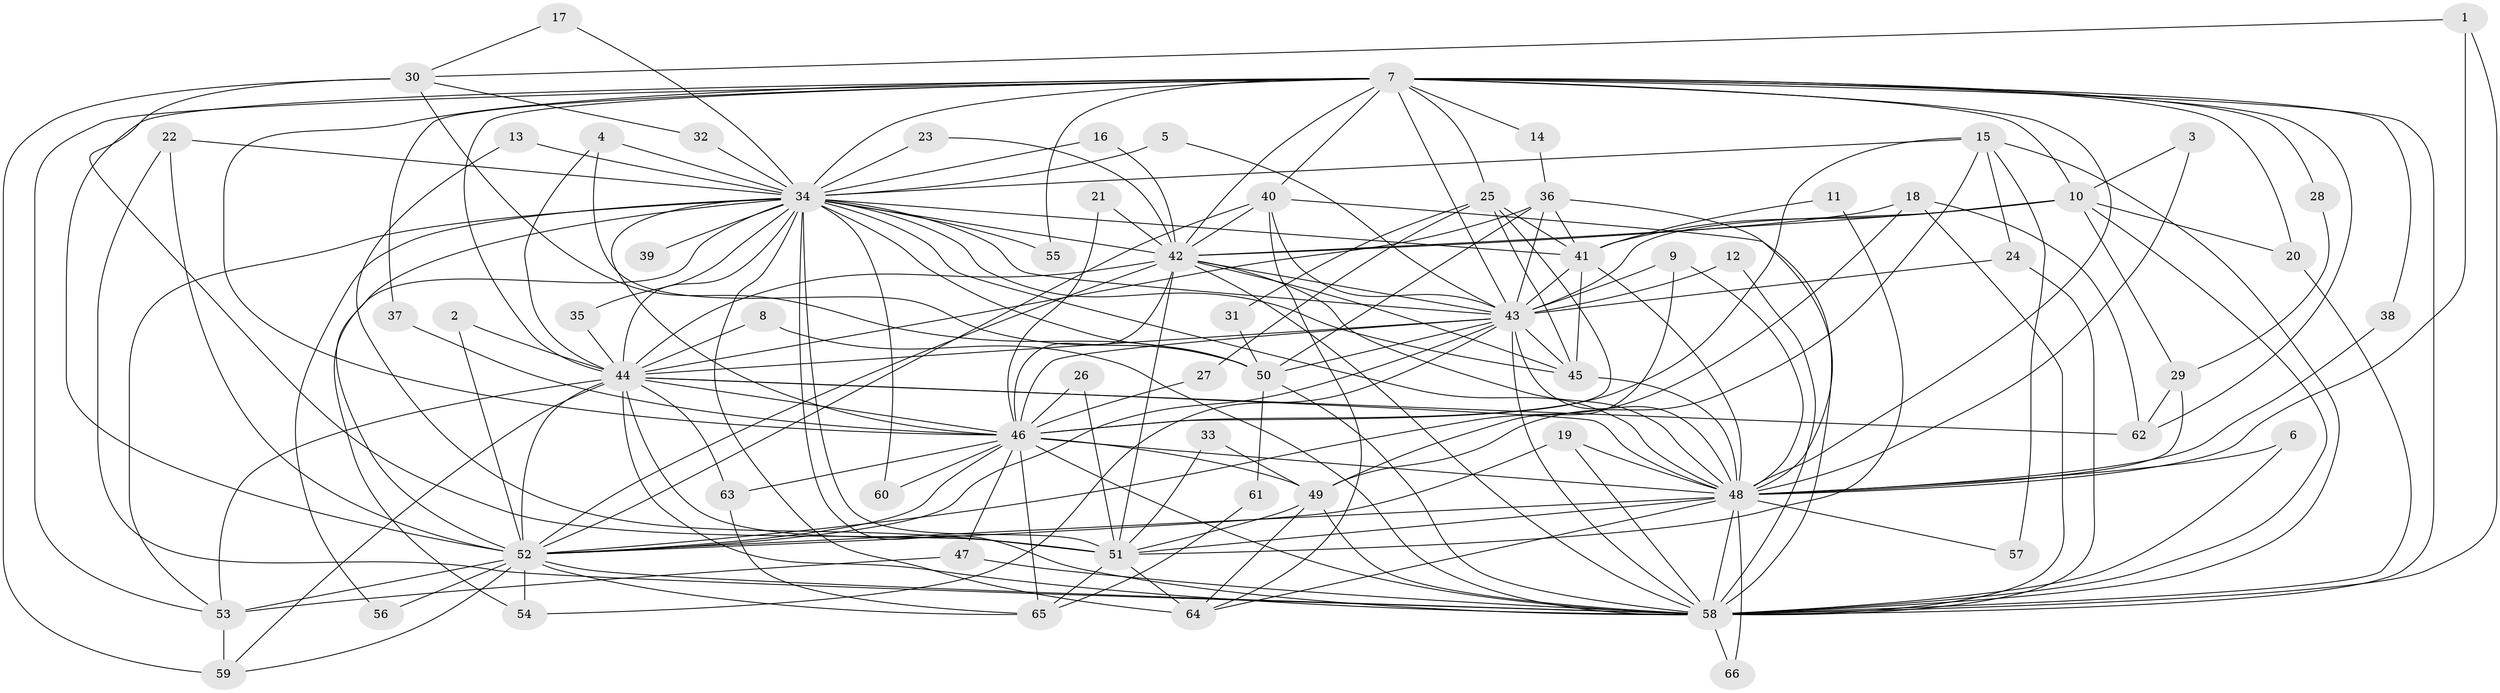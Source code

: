 // original degree distribution, {12: 0.007633587786259542, 17: 0.007633587786259542, 19: 0.022900763358778626, 16: 0.007633587786259542, 30: 0.007633587786259542, 27: 0.007633587786259542, 33: 0.007633587786259542, 21: 0.007633587786259542, 3: 0.183206106870229, 9: 0.007633587786259542, 4: 0.05343511450381679, 7: 0.030534351145038167, 6: 0.030534351145038167, 10: 0.007633587786259542, 5: 0.07633587786259542, 2: 0.5343511450381679}
// Generated by graph-tools (version 1.1) at 2025/25/03/09/25 03:25:44]
// undirected, 66 vertices, 191 edges
graph export_dot {
graph [start="1"]
  node [color=gray90,style=filled];
  1;
  2;
  3;
  4;
  5;
  6;
  7;
  8;
  9;
  10;
  11;
  12;
  13;
  14;
  15;
  16;
  17;
  18;
  19;
  20;
  21;
  22;
  23;
  24;
  25;
  26;
  27;
  28;
  29;
  30;
  31;
  32;
  33;
  34;
  35;
  36;
  37;
  38;
  39;
  40;
  41;
  42;
  43;
  44;
  45;
  46;
  47;
  48;
  49;
  50;
  51;
  52;
  53;
  54;
  55;
  56;
  57;
  58;
  59;
  60;
  61;
  62;
  63;
  64;
  65;
  66;
  1 -- 30 [weight=1.0];
  1 -- 48 [weight=1.0];
  1 -- 58 [weight=1.0];
  2 -- 44 [weight=1.0];
  2 -- 52 [weight=1.0];
  3 -- 10 [weight=1.0];
  3 -- 48 [weight=1.0];
  4 -- 34 [weight=1.0];
  4 -- 44 [weight=1.0];
  4 -- 50 [weight=1.0];
  5 -- 34 [weight=1.0];
  5 -- 43 [weight=1.0];
  6 -- 48 [weight=1.0];
  6 -- 58 [weight=1.0];
  7 -- 10 [weight=1.0];
  7 -- 14 [weight=1.0];
  7 -- 20 [weight=1.0];
  7 -- 25 [weight=2.0];
  7 -- 28 [weight=1.0];
  7 -- 34 [weight=2.0];
  7 -- 37 [weight=1.0];
  7 -- 38 [weight=1.0];
  7 -- 40 [weight=1.0];
  7 -- 42 [weight=2.0];
  7 -- 43 [weight=2.0];
  7 -- 44 [weight=3.0];
  7 -- 46 [weight=2.0];
  7 -- 48 [weight=2.0];
  7 -- 52 [weight=2.0];
  7 -- 53 [weight=1.0];
  7 -- 55 [weight=1.0];
  7 -- 58 [weight=3.0];
  7 -- 62 [weight=1.0];
  8 -- 44 [weight=1.0];
  8 -- 58 [weight=1.0];
  9 -- 43 [weight=1.0];
  9 -- 48 [weight=1.0];
  9 -- 49 [weight=1.0];
  10 -- 20 [weight=1.0];
  10 -- 29 [weight=1.0];
  10 -- 41 [weight=1.0];
  10 -- 42 [weight=1.0];
  10 -- 43 [weight=1.0];
  10 -- 58 [weight=1.0];
  11 -- 41 [weight=1.0];
  11 -- 51 [weight=1.0];
  12 -- 43 [weight=1.0];
  12 -- 58 [weight=1.0];
  13 -- 34 [weight=1.0];
  13 -- 51 [weight=1.0];
  14 -- 36 [weight=1.0];
  15 -- 24 [weight=1.0];
  15 -- 34 [weight=1.0];
  15 -- 46 [weight=1.0];
  15 -- 49 [weight=1.0];
  15 -- 57 [weight=1.0];
  15 -- 58 [weight=1.0];
  16 -- 34 [weight=1.0];
  16 -- 42 [weight=1.0];
  17 -- 30 [weight=1.0];
  17 -- 34 [weight=1.0];
  18 -- 42 [weight=1.0];
  18 -- 52 [weight=1.0];
  18 -- 58 [weight=1.0];
  18 -- 62 [weight=1.0];
  19 -- 48 [weight=1.0];
  19 -- 52 [weight=1.0];
  19 -- 58 [weight=1.0];
  20 -- 58 [weight=1.0];
  21 -- 42 [weight=1.0];
  21 -- 46 [weight=1.0];
  22 -- 34 [weight=2.0];
  22 -- 52 [weight=1.0];
  22 -- 58 [weight=1.0];
  23 -- 34 [weight=1.0];
  23 -- 42 [weight=1.0];
  24 -- 43 [weight=1.0];
  24 -- 58 [weight=1.0];
  25 -- 27 [weight=1.0];
  25 -- 31 [weight=1.0];
  25 -- 41 [weight=1.0];
  25 -- 45 [weight=1.0];
  25 -- 46 [weight=1.0];
  26 -- 46 [weight=1.0];
  26 -- 51 [weight=1.0];
  27 -- 46 [weight=1.0];
  28 -- 29 [weight=1.0];
  29 -- 48 [weight=1.0];
  29 -- 62 [weight=1.0];
  30 -- 32 [weight=1.0];
  30 -- 50 [weight=2.0];
  30 -- 51 [weight=2.0];
  30 -- 59 [weight=1.0];
  31 -- 50 [weight=1.0];
  32 -- 34 [weight=1.0];
  33 -- 49 [weight=1.0];
  33 -- 51 [weight=1.0];
  34 -- 35 [weight=1.0];
  34 -- 39 [weight=1.0];
  34 -- 41 [weight=1.0];
  34 -- 42 [weight=1.0];
  34 -- 43 [weight=1.0];
  34 -- 44 [weight=2.0];
  34 -- 45 [weight=1.0];
  34 -- 46 [weight=1.0];
  34 -- 48 [weight=1.0];
  34 -- 50 [weight=1.0];
  34 -- 51 [weight=1.0];
  34 -- 52 [weight=1.0];
  34 -- 53 [weight=1.0];
  34 -- 54 [weight=1.0];
  34 -- 55 [weight=1.0];
  34 -- 56 [weight=1.0];
  34 -- 58 [weight=1.0];
  34 -- 60 [weight=1.0];
  34 -- 64 [weight=1.0];
  35 -- 44 [weight=1.0];
  36 -- 41 [weight=1.0];
  36 -- 43 [weight=1.0];
  36 -- 44 [weight=1.0];
  36 -- 48 [weight=1.0];
  36 -- 50 [weight=1.0];
  37 -- 46 [weight=1.0];
  38 -- 48 [weight=1.0];
  40 -- 42 [weight=1.0];
  40 -- 43 [weight=1.0];
  40 -- 52 [weight=1.0];
  40 -- 58 [weight=1.0];
  40 -- 64 [weight=1.0];
  41 -- 43 [weight=1.0];
  41 -- 45 [weight=1.0];
  41 -- 48 [weight=1.0];
  42 -- 43 [weight=1.0];
  42 -- 44 [weight=2.0];
  42 -- 45 [weight=1.0];
  42 -- 46 [weight=1.0];
  42 -- 48 [weight=1.0];
  42 -- 51 [weight=1.0];
  42 -- 52 [weight=1.0];
  42 -- 58 [weight=2.0];
  43 -- 44 [weight=1.0];
  43 -- 45 [weight=1.0];
  43 -- 46 [weight=1.0];
  43 -- 48 [weight=2.0];
  43 -- 50 [weight=1.0];
  43 -- 52 [weight=1.0];
  43 -- 54 [weight=1.0];
  43 -- 58 [weight=1.0];
  44 -- 46 [weight=1.0];
  44 -- 48 [weight=1.0];
  44 -- 51 [weight=1.0];
  44 -- 52 [weight=1.0];
  44 -- 53 [weight=2.0];
  44 -- 58 [weight=1.0];
  44 -- 59 [weight=1.0];
  44 -- 62 [weight=1.0];
  44 -- 63 [weight=1.0];
  45 -- 48 [weight=1.0];
  46 -- 47 [weight=1.0];
  46 -- 48 [weight=1.0];
  46 -- 49 [weight=1.0];
  46 -- 52 [weight=1.0];
  46 -- 58 [weight=2.0];
  46 -- 60 [weight=1.0];
  46 -- 63 [weight=1.0];
  46 -- 65 [weight=1.0];
  47 -- 53 [weight=1.0];
  47 -- 58 [weight=1.0];
  48 -- 51 [weight=1.0];
  48 -- 52 [weight=1.0];
  48 -- 57 [weight=2.0];
  48 -- 58 [weight=3.0];
  48 -- 64 [weight=1.0];
  48 -- 66 [weight=1.0];
  49 -- 51 [weight=1.0];
  49 -- 58 [weight=1.0];
  49 -- 64 [weight=1.0];
  50 -- 58 [weight=1.0];
  50 -- 61 [weight=1.0];
  51 -- 64 [weight=1.0];
  51 -- 65 [weight=1.0];
  52 -- 53 [weight=1.0];
  52 -- 54 [weight=2.0];
  52 -- 56 [weight=1.0];
  52 -- 58 [weight=1.0];
  52 -- 59 [weight=1.0];
  52 -- 65 [weight=1.0];
  53 -- 59 [weight=2.0];
  58 -- 66 [weight=1.0];
  61 -- 65 [weight=1.0];
  63 -- 65 [weight=1.0];
}
